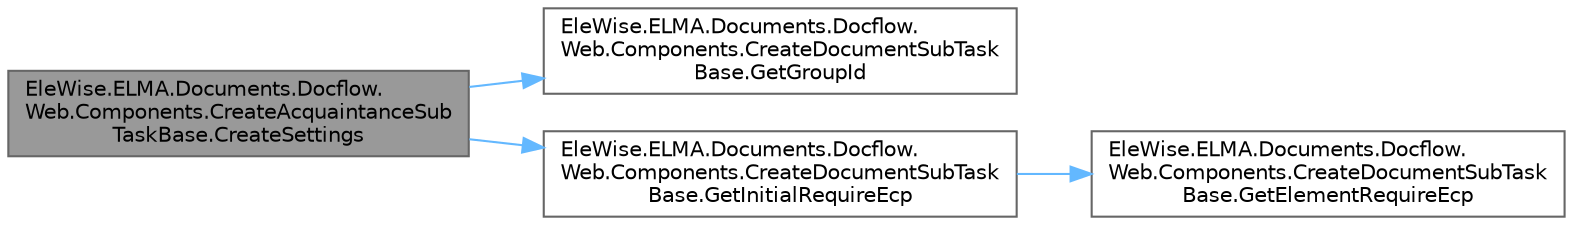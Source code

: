 digraph "EleWise.ELMA.Documents.Docflow.Web.Components.CreateAcquaintanceSubTaskBase.CreateSettings"
{
 // LATEX_PDF_SIZE
  bgcolor="transparent";
  edge [fontname=Helvetica,fontsize=10,labelfontname=Helvetica,labelfontsize=10];
  node [fontname=Helvetica,fontsize=10,shape=box,height=0.2,width=0.4];
  rankdir="LR";
  Node1 [id="Node000001",label="EleWise.ELMA.Documents.Docflow.\lWeb.Components.CreateAcquaintanceSub\lTaskBase.CreateSettings",height=0.2,width=0.4,color="gray40", fillcolor="grey60", style="filled", fontcolor="black",tooltip="Создать настройки для создания подзадачи"];
  Node1 -> Node2 [id="edge1_Node000001_Node000002",color="steelblue1",style="solid",tooltip=" "];
  Node2 [id="Node000002",label="EleWise.ELMA.Documents.Docflow.\lWeb.Components.CreateDocumentSubTask\lBase.GetGroupId",height=0.2,width=0.4,color="grey40", fillcolor="white", style="filled",URL="$class_ele_wise_1_1_e_l_m_a_1_1_documents_1_1_docflow_1_1_web_1_1_components_1_1_create_document_sub_task_base.html#ab363930db6d4eb7b654623d14ecf6a1a",tooltip="Получить идентификатор группы, к которой относится задача"];
  Node1 -> Node3 [id="edge2_Node000001_Node000003",color="steelblue1",style="solid",tooltip=" "];
  Node3 [id="Node000003",label="EleWise.ELMA.Documents.Docflow.\lWeb.Components.CreateDocumentSubTask\lBase.GetInitialRequireEcp",height=0.2,width=0.4,color="grey40", fillcolor="white", style="filled",URL="$class_ele_wise_1_1_e_l_m_a_1_1_documents_1_1_docflow_1_1_web_1_1_components_1_1_create_document_sub_task_base.html#a726272dee73a4d6b9aaa516d2c6be53e",tooltip="Получить первоначальное значение опции \"Требовать ЭП\"."];
  Node3 -> Node4 [id="edge3_Node000003_Node000004",color="steelblue1",style="solid",tooltip=" "];
  Node4 [id="Node000004",label="EleWise.ELMA.Documents.Docflow.\lWeb.Components.CreateDocumentSubTask\lBase.GetElementRequireEcp",height=0.2,width=0.4,color="grey40", fillcolor="white", style="filled",URL="$class_ele_wise_1_1_e_l_m_a_1_1_documents_1_1_docflow_1_1_web_1_1_components_1_1_create_document_sub_task_base.html#aaeca78d39fc47128edfeea6bee7aa3e6",tooltip="Получить значение опции \"Требовать ЭП\" из элемента диаграммы"];
}

